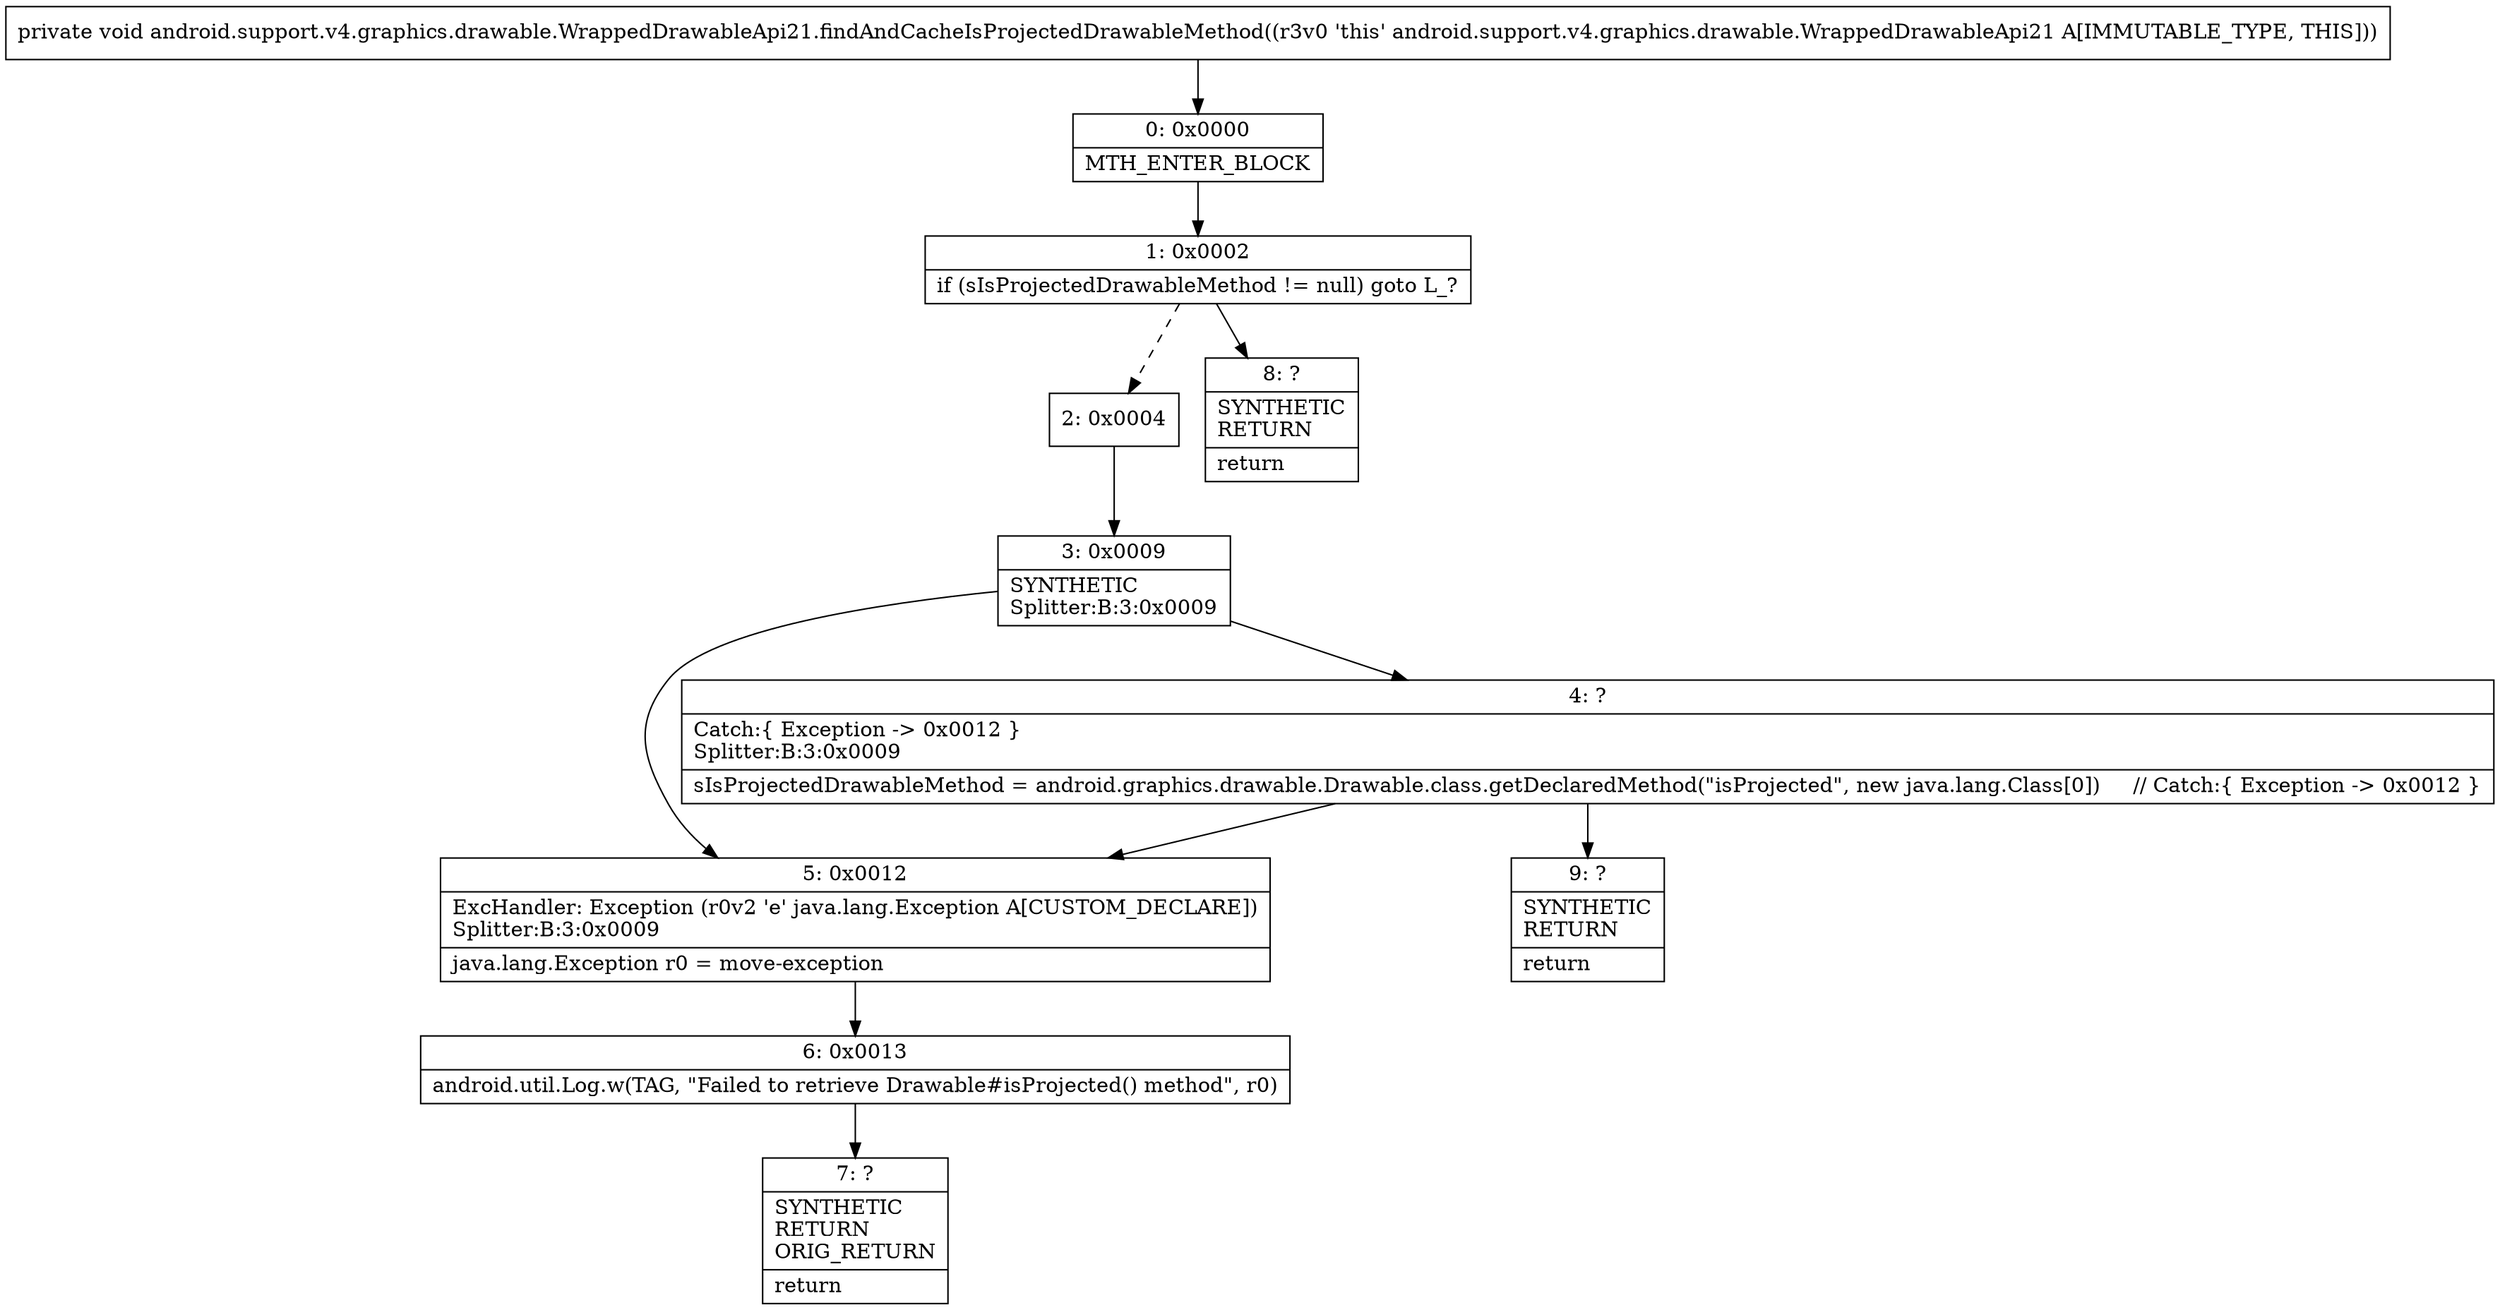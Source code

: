 digraph "CFG forandroid.support.v4.graphics.drawable.WrappedDrawableApi21.findAndCacheIsProjectedDrawableMethod()V" {
Node_0 [shape=record,label="{0\:\ 0x0000|MTH_ENTER_BLOCK\l}"];
Node_1 [shape=record,label="{1\:\ 0x0002|if (sIsProjectedDrawableMethod != null) goto L_?\l}"];
Node_2 [shape=record,label="{2\:\ 0x0004}"];
Node_3 [shape=record,label="{3\:\ 0x0009|SYNTHETIC\lSplitter:B:3:0x0009\l}"];
Node_4 [shape=record,label="{4\:\ ?|Catch:\{ Exception \-\> 0x0012 \}\lSplitter:B:3:0x0009\l|sIsProjectedDrawableMethod = android.graphics.drawable.Drawable.class.getDeclaredMethod(\"isProjected\", new java.lang.Class[0])     \/\/ Catch:\{ Exception \-\> 0x0012 \}\l}"];
Node_5 [shape=record,label="{5\:\ 0x0012|ExcHandler: Exception (r0v2 'e' java.lang.Exception A[CUSTOM_DECLARE])\lSplitter:B:3:0x0009\l|java.lang.Exception r0 = move\-exception\l}"];
Node_6 [shape=record,label="{6\:\ 0x0013|android.util.Log.w(TAG, \"Failed to retrieve Drawable#isProjected() method\", r0)\l}"];
Node_7 [shape=record,label="{7\:\ ?|SYNTHETIC\lRETURN\lORIG_RETURN\l|return\l}"];
Node_8 [shape=record,label="{8\:\ ?|SYNTHETIC\lRETURN\l|return\l}"];
Node_9 [shape=record,label="{9\:\ ?|SYNTHETIC\lRETURN\l|return\l}"];
MethodNode[shape=record,label="{private void android.support.v4.graphics.drawable.WrappedDrawableApi21.findAndCacheIsProjectedDrawableMethod((r3v0 'this' android.support.v4.graphics.drawable.WrappedDrawableApi21 A[IMMUTABLE_TYPE, THIS])) }"];
MethodNode -> Node_0;
Node_0 -> Node_1;
Node_1 -> Node_2[style=dashed];
Node_1 -> Node_8;
Node_2 -> Node_3;
Node_3 -> Node_4;
Node_3 -> Node_5;
Node_4 -> Node_5;
Node_4 -> Node_9;
Node_5 -> Node_6;
Node_6 -> Node_7;
}

